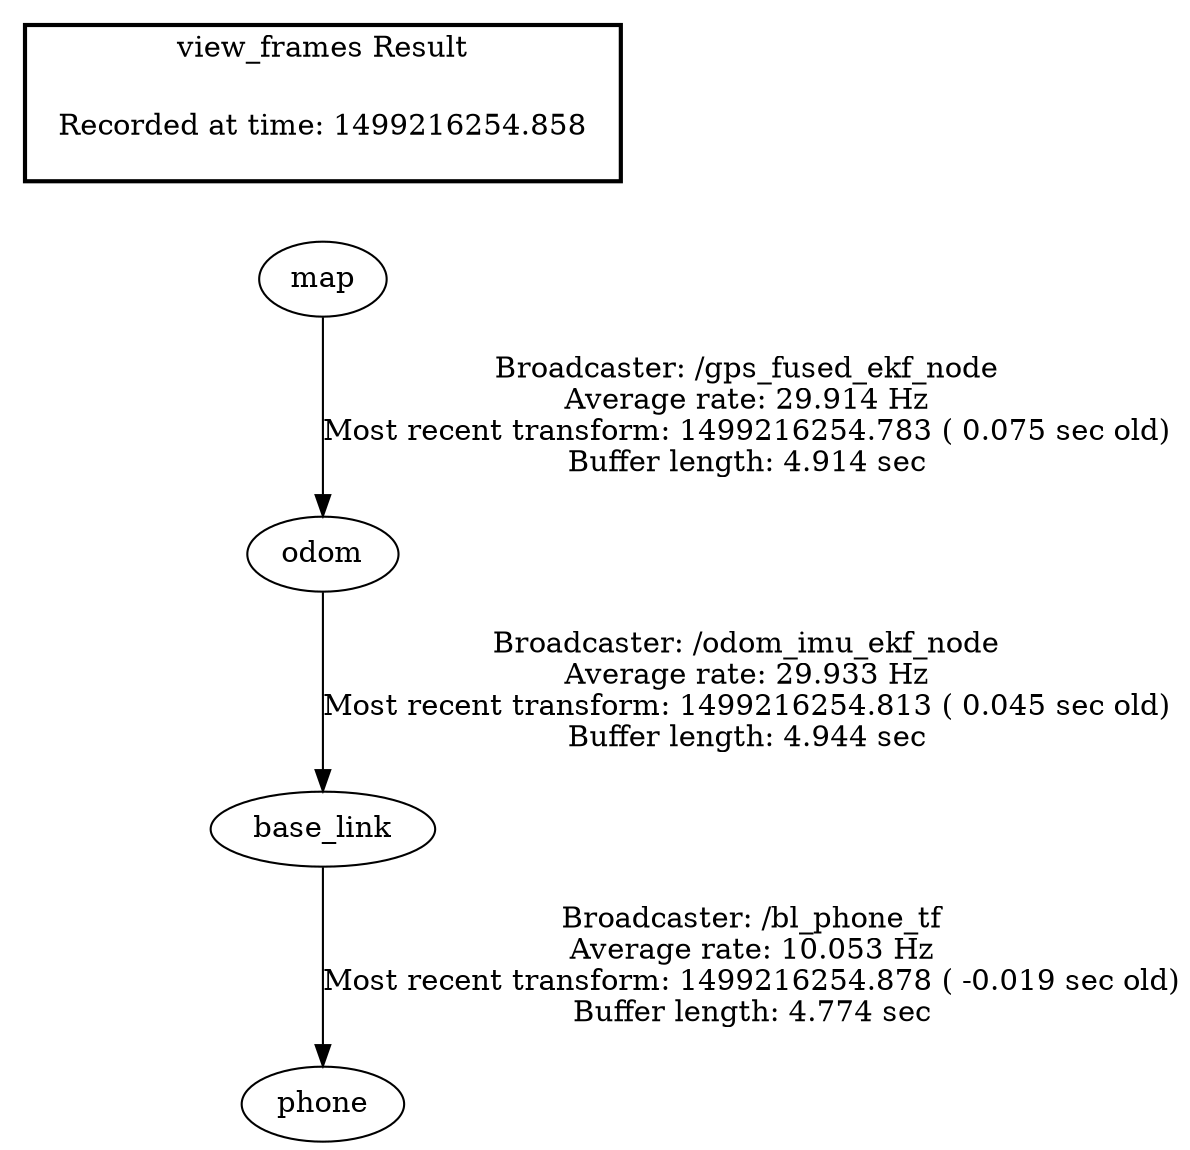 digraph G {
"odom" -> "base_link"[label="Broadcaster: /odom_imu_ekf_node\nAverage rate: 29.933 Hz\nMost recent transform: 1499216254.813 ( 0.045 sec old)\nBuffer length: 4.944 sec\n"];
"map" -> "odom"[label="Broadcaster: /gps_fused_ekf_node\nAverage rate: 29.914 Hz\nMost recent transform: 1499216254.783 ( 0.075 sec old)\nBuffer length: 4.914 sec\n"];
"base_link" -> "phone"[label="Broadcaster: /bl_phone_tf\nAverage rate: 10.053 Hz\nMost recent transform: 1499216254.878 ( -0.019 sec old)\nBuffer length: 4.774 sec\n"];
edge [style=invis];
 subgraph cluster_legend { style=bold; color=black; label ="view_frames Result";
"Recorded at time: 1499216254.858"[ shape=plaintext ] ;
 }->"map";
}